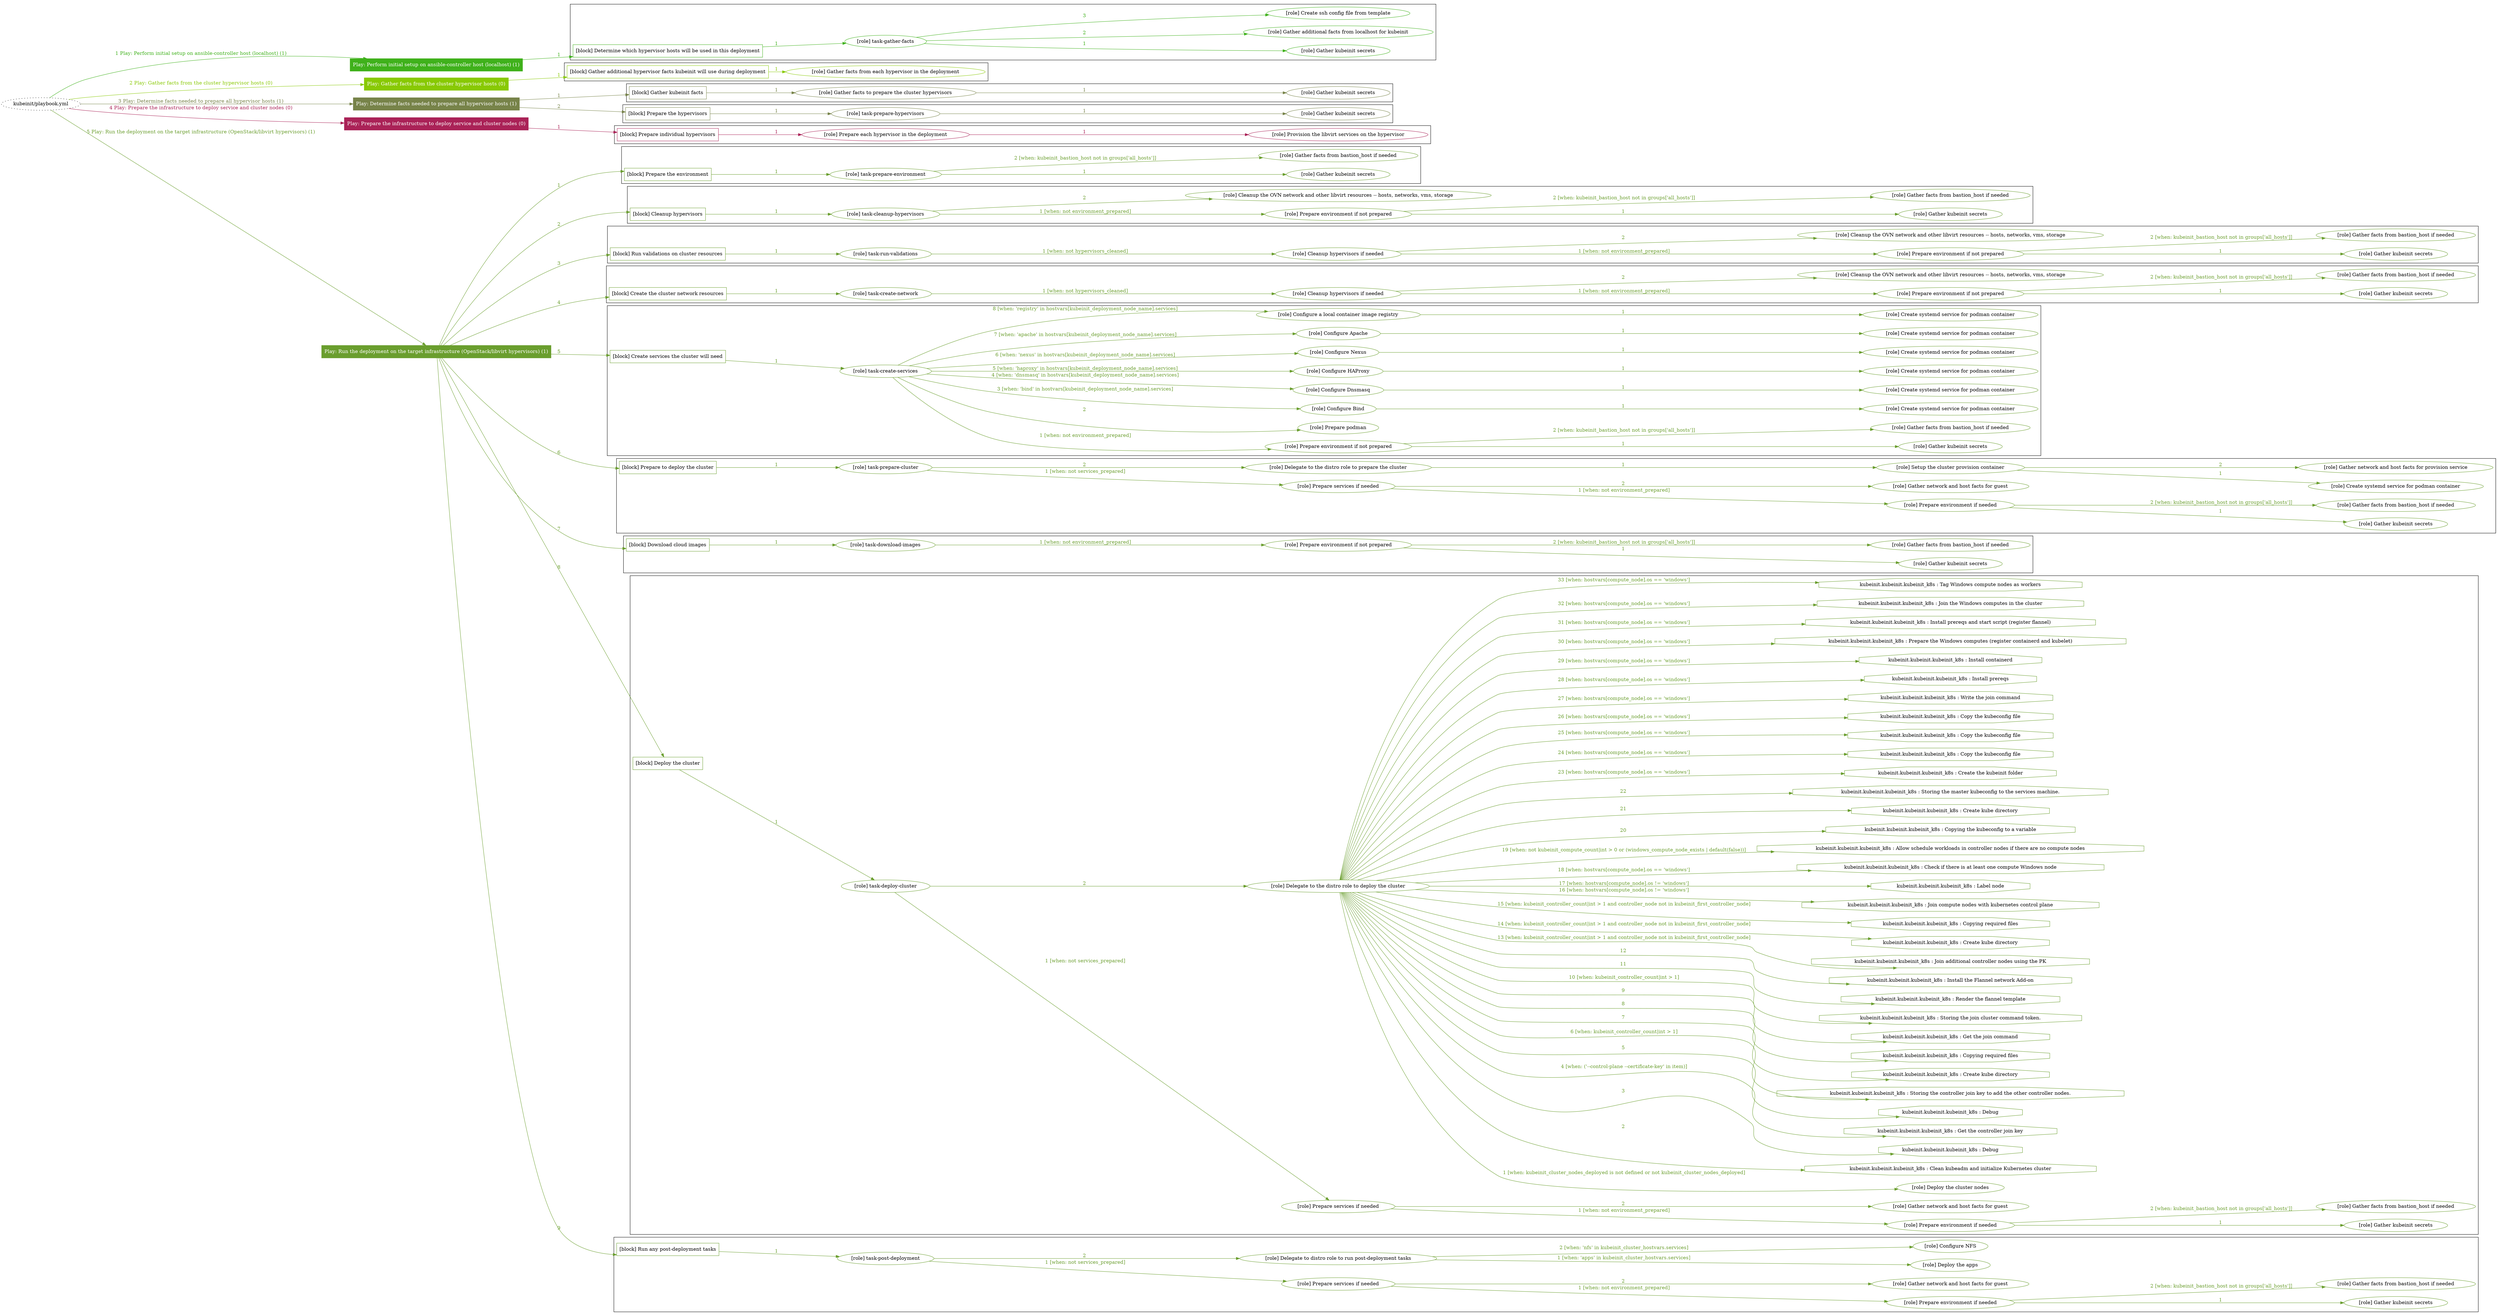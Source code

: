 digraph {
	graph [concentrate=true ordering=in rankdir=LR ratio=fill]
	edge [esep=5 sep=10]
	"kubeinit/playbook.yml" [URL="/home/runner/work/kubeinit/kubeinit/kubeinit/playbook.yml" id=playbook_ece1a84d style=dotted]
	"kubeinit/playbook.yml" -> play_556592fa [label="1 Play: Perform initial setup on ansible-controller host (localhost) (1)" color="#3fb11b" fontcolor="#3fb11b" id=edge_play_556592fa labeltooltip="1 Play: Perform initial setup on ansible-controller host (localhost) (1)" tooltip="1 Play: Perform initial setup on ansible-controller host (localhost) (1)"]
	subgraph "Play: Perform initial setup on ansible-controller host (localhost) (1)" {
		play_556592fa [label="Play: Perform initial setup on ansible-controller host (localhost) (1)" URL="/home/runner/work/kubeinit/kubeinit/kubeinit/playbook.yml" color="#3fb11b" fontcolor="#ffffff" id=play_556592fa shape=box style=filled tooltip=localhost]
		play_556592fa -> block_8b3fd939 [label=1 color="#3fb11b" fontcolor="#3fb11b" id=edge_block_8b3fd939 labeltooltip=1 tooltip=1]
		subgraph cluster_block_8b3fd939 {
			block_8b3fd939 [label="[block] Determine which hypervisor hosts will be used in this deployment" URL="/home/runner/work/kubeinit/kubeinit/kubeinit/playbook.yml" color="#3fb11b" id=block_8b3fd939 labeltooltip="Determine which hypervisor hosts will be used in this deployment" shape=box tooltip="Determine which hypervisor hosts will be used in this deployment"]
			block_8b3fd939 -> role_1549da70 [label="1 " color="#3fb11b" fontcolor="#3fb11b" id=edge_role_1549da70 labeltooltip="1 " tooltip="1 "]
			subgraph "task-gather-facts" {
				role_1549da70 [label="[role] task-gather-facts" URL="/home/runner/work/kubeinit/kubeinit/kubeinit/playbook.yml" color="#3fb11b" id=role_1549da70 tooltip="task-gather-facts"]
				role_1549da70 -> role_5931ced8 [label="1 " color="#3fb11b" fontcolor="#3fb11b" id=edge_role_5931ced8 labeltooltip="1 " tooltip="1 "]
				subgraph "Gather kubeinit secrets" {
					role_5931ced8 [label="[role] Gather kubeinit secrets" URL="/home/runner/.ansible/collections/ansible_collections/kubeinit/kubeinit/roles/kubeinit_prepare/tasks/build_hypervisors_group.yml" color="#3fb11b" id=role_5931ced8 tooltip="Gather kubeinit secrets"]
				}
				role_1549da70 -> role_0b4c4fd9 [label="2 " color="#3fb11b" fontcolor="#3fb11b" id=edge_role_0b4c4fd9 labeltooltip="2 " tooltip="2 "]
				subgraph "Gather additional facts from localhost for kubeinit" {
					role_0b4c4fd9 [label="[role] Gather additional facts from localhost for kubeinit" URL="/home/runner/.ansible/collections/ansible_collections/kubeinit/kubeinit/roles/kubeinit_prepare/tasks/build_hypervisors_group.yml" color="#3fb11b" id=role_0b4c4fd9 tooltip="Gather additional facts from localhost for kubeinit"]
				}
				role_1549da70 -> role_560c7c63 [label="3 " color="#3fb11b" fontcolor="#3fb11b" id=edge_role_560c7c63 labeltooltip="3 " tooltip="3 "]
				subgraph "Create ssh config file from template" {
					role_560c7c63 [label="[role] Create ssh config file from template" URL="/home/runner/.ansible/collections/ansible_collections/kubeinit/kubeinit/roles/kubeinit_prepare/tasks/build_hypervisors_group.yml" color="#3fb11b" id=role_560c7c63 tooltip="Create ssh config file from template"]
				}
			}
		}
	}
	"kubeinit/playbook.yml" -> play_39abe0d7 [label="2 Play: Gather facts from the cluster hypervisor hosts (0)" color="#88c903" fontcolor="#88c903" id=edge_play_39abe0d7 labeltooltip="2 Play: Gather facts from the cluster hypervisor hosts (0)" tooltip="2 Play: Gather facts from the cluster hypervisor hosts (0)"]
	subgraph "Play: Gather facts from the cluster hypervisor hosts (0)" {
		play_39abe0d7 [label="Play: Gather facts from the cluster hypervisor hosts (0)" URL="/home/runner/work/kubeinit/kubeinit/kubeinit/playbook.yml" color="#88c903" fontcolor="#ffffff" id=play_39abe0d7 shape=box style=filled tooltip="Play: Gather facts from the cluster hypervisor hosts (0)"]
		play_39abe0d7 -> block_16a2094a [label=1 color="#88c903" fontcolor="#88c903" id=edge_block_16a2094a labeltooltip=1 tooltip=1]
		subgraph cluster_block_16a2094a {
			block_16a2094a [label="[block] Gather additional hypervisor facts kubeinit will use during deployment" URL="/home/runner/work/kubeinit/kubeinit/kubeinit/playbook.yml" color="#88c903" id=block_16a2094a labeltooltip="Gather additional hypervisor facts kubeinit will use during deployment" shape=box tooltip="Gather additional hypervisor facts kubeinit will use during deployment"]
			block_16a2094a -> role_02ef76dd [label="1 " color="#88c903" fontcolor="#88c903" id=edge_role_02ef76dd labeltooltip="1 " tooltip="1 "]
			subgraph "Gather facts from each hypervisor in the deployment" {
				role_02ef76dd [label="[role] Gather facts from each hypervisor in the deployment" URL="/home/runner/work/kubeinit/kubeinit/kubeinit/playbook.yml" color="#88c903" id=role_02ef76dd tooltip="Gather facts from each hypervisor in the deployment"]
			}
		}
	}
	"kubeinit/playbook.yml" -> play_c64c9e52 [label="3 Play: Determine facts needed to prepare all hypervisor hosts (1)" color="#778349" fontcolor="#778349" id=edge_play_c64c9e52 labeltooltip="3 Play: Determine facts needed to prepare all hypervisor hosts (1)" tooltip="3 Play: Determine facts needed to prepare all hypervisor hosts (1)"]
	subgraph "Play: Determine facts needed to prepare all hypervisor hosts (1)" {
		play_c64c9e52 [label="Play: Determine facts needed to prepare all hypervisor hosts (1)" URL="/home/runner/work/kubeinit/kubeinit/kubeinit/playbook.yml" color="#778349" fontcolor="#ffffff" id=play_c64c9e52 shape=box style=filled tooltip=localhost]
		play_c64c9e52 -> block_792b16b2 [label=1 color="#778349" fontcolor="#778349" id=edge_block_792b16b2 labeltooltip=1 tooltip=1]
		subgraph cluster_block_792b16b2 {
			block_792b16b2 [label="[block] Gather kubeinit facts" URL="/home/runner/work/kubeinit/kubeinit/kubeinit/playbook.yml" color="#778349" id=block_792b16b2 labeltooltip="Gather kubeinit facts" shape=box tooltip="Gather kubeinit facts"]
			block_792b16b2 -> role_135e0eb9 [label="1 " color="#778349" fontcolor="#778349" id=edge_role_135e0eb9 labeltooltip="1 " tooltip="1 "]
			subgraph "Gather facts to prepare the cluster hypervisors" {
				role_135e0eb9 [label="[role] Gather facts to prepare the cluster hypervisors" URL="/home/runner/work/kubeinit/kubeinit/kubeinit/playbook.yml" color="#778349" id=role_135e0eb9 tooltip="Gather facts to prepare the cluster hypervisors"]
				role_135e0eb9 -> role_04d1ecf8 [label="1 " color="#778349" fontcolor="#778349" id=edge_role_04d1ecf8 labeltooltip="1 " tooltip="1 "]
				subgraph "Gather kubeinit secrets" {
					role_04d1ecf8 [label="[role] Gather kubeinit secrets" URL="/home/runner/.ansible/collections/ansible_collections/kubeinit/kubeinit/roles/kubeinit_prepare/tasks/gather_kubeinit_facts.yml" color="#778349" id=role_04d1ecf8 tooltip="Gather kubeinit secrets"]
				}
			}
		}
		play_c64c9e52 -> block_ba8d8d14 [label=2 color="#778349" fontcolor="#778349" id=edge_block_ba8d8d14 labeltooltip=2 tooltip=2]
		subgraph cluster_block_ba8d8d14 {
			block_ba8d8d14 [label="[block] Prepare the hypervisors" URL="/home/runner/work/kubeinit/kubeinit/kubeinit/playbook.yml" color="#778349" id=block_ba8d8d14 labeltooltip="Prepare the hypervisors" shape=box tooltip="Prepare the hypervisors"]
			block_ba8d8d14 -> role_eef9e210 [label="1 " color="#778349" fontcolor="#778349" id=edge_role_eef9e210 labeltooltip="1 " tooltip="1 "]
			subgraph "task-prepare-hypervisors" {
				role_eef9e210 [label="[role] task-prepare-hypervisors" URL="/home/runner/work/kubeinit/kubeinit/kubeinit/playbook.yml" color="#778349" id=role_eef9e210 tooltip="task-prepare-hypervisors"]
				role_eef9e210 -> role_1a98ed05 [label="1 " color="#778349" fontcolor="#778349" id=edge_role_1a98ed05 labeltooltip="1 " tooltip="1 "]
				subgraph "Gather kubeinit secrets" {
					role_1a98ed05 [label="[role] Gather kubeinit secrets" URL="/home/runner/.ansible/collections/ansible_collections/kubeinit/kubeinit/roles/kubeinit_prepare/tasks/gather_kubeinit_facts.yml" color="#778349" id=role_1a98ed05 tooltip="Gather kubeinit secrets"]
				}
			}
		}
	}
	"kubeinit/playbook.yml" -> play_a08238fc [label="4 Play: Prepare the infrastructure to deploy service and cluster nodes (0)" color="#aa2257" fontcolor="#aa2257" id=edge_play_a08238fc labeltooltip="4 Play: Prepare the infrastructure to deploy service and cluster nodes (0)" tooltip="4 Play: Prepare the infrastructure to deploy service and cluster nodes (0)"]
	subgraph "Play: Prepare the infrastructure to deploy service and cluster nodes (0)" {
		play_a08238fc [label="Play: Prepare the infrastructure to deploy service and cluster nodes (0)" URL="/home/runner/work/kubeinit/kubeinit/kubeinit/playbook.yml" color="#aa2257" fontcolor="#ffffff" id=play_a08238fc shape=box style=filled tooltip="Play: Prepare the infrastructure to deploy service and cluster nodes (0)"]
		play_a08238fc -> block_7f426322 [label=1 color="#aa2257" fontcolor="#aa2257" id=edge_block_7f426322 labeltooltip=1 tooltip=1]
		subgraph cluster_block_7f426322 {
			block_7f426322 [label="[block] Prepare individual hypervisors" URL="/home/runner/work/kubeinit/kubeinit/kubeinit/playbook.yml" color="#aa2257" id=block_7f426322 labeltooltip="Prepare individual hypervisors" shape=box tooltip="Prepare individual hypervisors"]
			block_7f426322 -> role_17381df5 [label="1 " color="#aa2257" fontcolor="#aa2257" id=edge_role_17381df5 labeltooltip="1 " tooltip="1 "]
			subgraph "Prepare each hypervisor in the deployment" {
				role_17381df5 [label="[role] Prepare each hypervisor in the deployment" URL="/home/runner/work/kubeinit/kubeinit/kubeinit/playbook.yml" color="#aa2257" id=role_17381df5 tooltip="Prepare each hypervisor in the deployment"]
				role_17381df5 -> role_ca310436 [label="1 " color="#aa2257" fontcolor="#aa2257" id=edge_role_ca310436 labeltooltip="1 " tooltip="1 "]
				subgraph "Provision the libvirt services on the hypervisor" {
					role_ca310436 [label="[role] Provision the libvirt services on the hypervisor" URL="/home/runner/.ansible/collections/ansible_collections/kubeinit/kubeinit/roles/kubeinit_prepare/tasks/prepare_hypervisor.yml" color="#aa2257" id=role_ca310436 tooltip="Provision the libvirt services on the hypervisor"]
				}
			}
		}
	}
	"kubeinit/playbook.yml" -> play_92f9469d [label="5 Play: Run the deployment on the target infrastructure (OpenStack/libvirt hypervisors) (1)" color="#6a9e2e" fontcolor="#6a9e2e" id=edge_play_92f9469d labeltooltip="5 Play: Run the deployment on the target infrastructure (OpenStack/libvirt hypervisors) (1)" tooltip="5 Play: Run the deployment on the target infrastructure (OpenStack/libvirt hypervisors) (1)"]
	subgraph "Play: Run the deployment on the target infrastructure (OpenStack/libvirt hypervisors) (1)" {
		play_92f9469d [label="Play: Run the deployment on the target infrastructure (OpenStack/libvirt hypervisors) (1)" URL="/home/runner/work/kubeinit/kubeinit/kubeinit/playbook.yml" color="#6a9e2e" fontcolor="#ffffff" id=play_92f9469d shape=box style=filled tooltip=localhost]
		play_92f9469d -> block_d3b9090f [label=1 color="#6a9e2e" fontcolor="#6a9e2e" id=edge_block_d3b9090f labeltooltip=1 tooltip=1]
		subgraph cluster_block_d3b9090f {
			block_d3b9090f [label="[block] Prepare the environment" URL="/home/runner/work/kubeinit/kubeinit/kubeinit/playbook.yml" color="#6a9e2e" id=block_d3b9090f labeltooltip="Prepare the environment" shape=box tooltip="Prepare the environment"]
			block_d3b9090f -> role_c09aee50 [label="1 " color="#6a9e2e" fontcolor="#6a9e2e" id=edge_role_c09aee50 labeltooltip="1 " tooltip="1 "]
			subgraph "task-prepare-environment" {
				role_c09aee50 [label="[role] task-prepare-environment" URL="/home/runner/work/kubeinit/kubeinit/kubeinit/playbook.yml" color="#6a9e2e" id=role_c09aee50 tooltip="task-prepare-environment"]
				role_c09aee50 -> role_febfdd4d [label="1 " color="#6a9e2e" fontcolor="#6a9e2e" id=edge_role_febfdd4d labeltooltip="1 " tooltip="1 "]
				subgraph "Gather kubeinit secrets" {
					role_febfdd4d [label="[role] Gather kubeinit secrets" URL="/home/runner/.ansible/collections/ansible_collections/kubeinit/kubeinit/roles/kubeinit_prepare/tasks/gather_kubeinit_facts.yml" color="#6a9e2e" id=role_febfdd4d tooltip="Gather kubeinit secrets"]
				}
				role_c09aee50 -> role_09c46c8c [label="2 [when: kubeinit_bastion_host not in groups['all_hosts']]" color="#6a9e2e" fontcolor="#6a9e2e" id=edge_role_09c46c8c labeltooltip="2 [when: kubeinit_bastion_host not in groups['all_hosts']]" tooltip="2 [when: kubeinit_bastion_host not in groups['all_hosts']]"]
				subgraph "Gather facts from bastion_host if needed" {
					role_09c46c8c [label="[role] Gather facts from bastion_host if needed" URL="/home/runner/.ansible/collections/ansible_collections/kubeinit/kubeinit/roles/kubeinit_prepare/tasks/main.yml" color="#6a9e2e" id=role_09c46c8c tooltip="Gather facts from bastion_host if needed"]
				}
			}
		}
		play_92f9469d -> block_30e90663 [label=2 color="#6a9e2e" fontcolor="#6a9e2e" id=edge_block_30e90663 labeltooltip=2 tooltip=2]
		subgraph cluster_block_30e90663 {
			block_30e90663 [label="[block] Cleanup hypervisors" URL="/home/runner/work/kubeinit/kubeinit/kubeinit/playbook.yml" color="#6a9e2e" id=block_30e90663 labeltooltip="Cleanup hypervisors" shape=box tooltip="Cleanup hypervisors"]
			block_30e90663 -> role_36973a4c [label="1 " color="#6a9e2e" fontcolor="#6a9e2e" id=edge_role_36973a4c labeltooltip="1 " tooltip="1 "]
			subgraph "task-cleanup-hypervisors" {
				role_36973a4c [label="[role] task-cleanup-hypervisors" URL="/home/runner/work/kubeinit/kubeinit/kubeinit/playbook.yml" color="#6a9e2e" id=role_36973a4c tooltip="task-cleanup-hypervisors"]
				role_36973a4c -> role_c6e70c48 [label="1 [when: not environment_prepared]" color="#6a9e2e" fontcolor="#6a9e2e" id=edge_role_c6e70c48 labeltooltip="1 [when: not environment_prepared]" tooltip="1 [when: not environment_prepared]"]
				subgraph "Prepare environment if not prepared" {
					role_c6e70c48 [label="[role] Prepare environment if not prepared" URL="/home/runner/.ansible/collections/ansible_collections/kubeinit/kubeinit/roles/kubeinit_libvirt/tasks/cleanup_hypervisors.yml" color="#6a9e2e" id=role_c6e70c48 tooltip="Prepare environment if not prepared"]
					role_c6e70c48 -> role_c8fe18d2 [label="1 " color="#6a9e2e" fontcolor="#6a9e2e" id=edge_role_c8fe18d2 labeltooltip="1 " tooltip="1 "]
					subgraph "Gather kubeinit secrets" {
						role_c8fe18d2 [label="[role] Gather kubeinit secrets" URL="/home/runner/.ansible/collections/ansible_collections/kubeinit/kubeinit/roles/kubeinit_prepare/tasks/gather_kubeinit_facts.yml" color="#6a9e2e" id=role_c8fe18d2 tooltip="Gather kubeinit secrets"]
					}
					role_c6e70c48 -> role_b6286849 [label="2 [when: kubeinit_bastion_host not in groups['all_hosts']]" color="#6a9e2e" fontcolor="#6a9e2e" id=edge_role_b6286849 labeltooltip="2 [when: kubeinit_bastion_host not in groups['all_hosts']]" tooltip="2 [when: kubeinit_bastion_host not in groups['all_hosts']]"]
					subgraph "Gather facts from bastion_host if needed" {
						role_b6286849 [label="[role] Gather facts from bastion_host if needed" URL="/home/runner/.ansible/collections/ansible_collections/kubeinit/kubeinit/roles/kubeinit_prepare/tasks/main.yml" color="#6a9e2e" id=role_b6286849 tooltip="Gather facts from bastion_host if needed"]
					}
				}
				role_36973a4c -> role_ea51702c [label="2 " color="#6a9e2e" fontcolor="#6a9e2e" id=edge_role_ea51702c labeltooltip="2 " tooltip="2 "]
				subgraph "Cleanup the OVN network and other libvirt resources -- hosts, networks, vms, storage" {
					role_ea51702c [label="[role] Cleanup the OVN network and other libvirt resources -- hosts, networks, vms, storage" URL="/home/runner/.ansible/collections/ansible_collections/kubeinit/kubeinit/roles/kubeinit_libvirt/tasks/cleanup_hypervisors.yml" color="#6a9e2e" id=role_ea51702c tooltip="Cleanup the OVN network and other libvirt resources -- hosts, networks, vms, storage"]
				}
			}
		}
		play_92f9469d -> block_436c523e [label=3 color="#6a9e2e" fontcolor="#6a9e2e" id=edge_block_436c523e labeltooltip=3 tooltip=3]
		subgraph cluster_block_436c523e {
			block_436c523e [label="[block] Run validations on cluster resources" URL="/home/runner/work/kubeinit/kubeinit/kubeinit/playbook.yml" color="#6a9e2e" id=block_436c523e labeltooltip="Run validations on cluster resources" shape=box tooltip="Run validations on cluster resources"]
			block_436c523e -> role_6a3371d0 [label="1 " color="#6a9e2e" fontcolor="#6a9e2e" id=edge_role_6a3371d0 labeltooltip="1 " tooltip="1 "]
			subgraph "task-run-validations" {
				role_6a3371d0 [label="[role] task-run-validations" URL="/home/runner/work/kubeinit/kubeinit/kubeinit/playbook.yml" color="#6a9e2e" id=role_6a3371d0 tooltip="task-run-validations"]
				role_6a3371d0 -> role_57a06560 [label="1 [when: not hypervisors_cleaned]" color="#6a9e2e" fontcolor="#6a9e2e" id=edge_role_57a06560 labeltooltip="1 [when: not hypervisors_cleaned]" tooltip="1 [when: not hypervisors_cleaned]"]
				subgraph "Cleanup hypervisors if needed" {
					role_57a06560 [label="[role] Cleanup hypervisors if needed" URL="/home/runner/.ansible/collections/ansible_collections/kubeinit/kubeinit/roles/kubeinit_validations/tasks/main.yml" color="#6a9e2e" id=role_57a06560 tooltip="Cleanup hypervisors if needed"]
					role_57a06560 -> role_e95646cb [label="1 [when: not environment_prepared]" color="#6a9e2e" fontcolor="#6a9e2e" id=edge_role_e95646cb labeltooltip="1 [when: not environment_prepared]" tooltip="1 [when: not environment_prepared]"]
					subgraph "Prepare environment if not prepared" {
						role_e95646cb [label="[role] Prepare environment if not prepared" URL="/home/runner/.ansible/collections/ansible_collections/kubeinit/kubeinit/roles/kubeinit_libvirt/tasks/cleanup_hypervisors.yml" color="#6a9e2e" id=role_e95646cb tooltip="Prepare environment if not prepared"]
						role_e95646cb -> role_74a8d71a [label="1 " color="#6a9e2e" fontcolor="#6a9e2e" id=edge_role_74a8d71a labeltooltip="1 " tooltip="1 "]
						subgraph "Gather kubeinit secrets" {
							role_74a8d71a [label="[role] Gather kubeinit secrets" URL="/home/runner/.ansible/collections/ansible_collections/kubeinit/kubeinit/roles/kubeinit_prepare/tasks/gather_kubeinit_facts.yml" color="#6a9e2e" id=role_74a8d71a tooltip="Gather kubeinit secrets"]
						}
						role_e95646cb -> role_1958c114 [label="2 [when: kubeinit_bastion_host not in groups['all_hosts']]" color="#6a9e2e" fontcolor="#6a9e2e" id=edge_role_1958c114 labeltooltip="2 [when: kubeinit_bastion_host not in groups['all_hosts']]" tooltip="2 [when: kubeinit_bastion_host not in groups['all_hosts']]"]
						subgraph "Gather facts from bastion_host if needed" {
							role_1958c114 [label="[role] Gather facts from bastion_host if needed" URL="/home/runner/.ansible/collections/ansible_collections/kubeinit/kubeinit/roles/kubeinit_prepare/tasks/main.yml" color="#6a9e2e" id=role_1958c114 tooltip="Gather facts from bastion_host if needed"]
						}
					}
					role_57a06560 -> role_be244475 [label="2 " color="#6a9e2e" fontcolor="#6a9e2e" id=edge_role_be244475 labeltooltip="2 " tooltip="2 "]
					subgraph "Cleanup the OVN network and other libvirt resources -- hosts, networks, vms, storage" {
						role_be244475 [label="[role] Cleanup the OVN network and other libvirt resources -- hosts, networks, vms, storage" URL="/home/runner/.ansible/collections/ansible_collections/kubeinit/kubeinit/roles/kubeinit_libvirt/tasks/cleanup_hypervisors.yml" color="#6a9e2e" id=role_be244475 tooltip="Cleanup the OVN network and other libvirt resources -- hosts, networks, vms, storage"]
					}
				}
			}
		}
		play_92f9469d -> block_2291d37f [label=4 color="#6a9e2e" fontcolor="#6a9e2e" id=edge_block_2291d37f labeltooltip=4 tooltip=4]
		subgraph cluster_block_2291d37f {
			block_2291d37f [label="[block] Create the cluster network resources" URL="/home/runner/work/kubeinit/kubeinit/kubeinit/playbook.yml" color="#6a9e2e" id=block_2291d37f labeltooltip="Create the cluster network resources" shape=box tooltip="Create the cluster network resources"]
			block_2291d37f -> role_d3ce7a50 [label="1 " color="#6a9e2e" fontcolor="#6a9e2e" id=edge_role_d3ce7a50 labeltooltip="1 " tooltip="1 "]
			subgraph "task-create-network" {
				role_d3ce7a50 [label="[role] task-create-network" URL="/home/runner/work/kubeinit/kubeinit/kubeinit/playbook.yml" color="#6a9e2e" id=role_d3ce7a50 tooltip="task-create-network"]
				role_d3ce7a50 -> role_3ce8d23b [label="1 [when: not hypervisors_cleaned]" color="#6a9e2e" fontcolor="#6a9e2e" id=edge_role_3ce8d23b labeltooltip="1 [when: not hypervisors_cleaned]" tooltip="1 [when: not hypervisors_cleaned]"]
				subgraph "Cleanup hypervisors if needed" {
					role_3ce8d23b [label="[role] Cleanup hypervisors if needed" URL="/home/runner/.ansible/collections/ansible_collections/kubeinit/kubeinit/roles/kubeinit_libvirt/tasks/create_network.yml" color="#6a9e2e" id=role_3ce8d23b tooltip="Cleanup hypervisors if needed"]
					role_3ce8d23b -> role_0ee7cbeb [label="1 [when: not environment_prepared]" color="#6a9e2e" fontcolor="#6a9e2e" id=edge_role_0ee7cbeb labeltooltip="1 [when: not environment_prepared]" tooltip="1 [when: not environment_prepared]"]
					subgraph "Prepare environment if not prepared" {
						role_0ee7cbeb [label="[role] Prepare environment if not prepared" URL="/home/runner/.ansible/collections/ansible_collections/kubeinit/kubeinit/roles/kubeinit_libvirt/tasks/cleanup_hypervisors.yml" color="#6a9e2e" id=role_0ee7cbeb tooltip="Prepare environment if not prepared"]
						role_0ee7cbeb -> role_7c970f64 [label="1 " color="#6a9e2e" fontcolor="#6a9e2e" id=edge_role_7c970f64 labeltooltip="1 " tooltip="1 "]
						subgraph "Gather kubeinit secrets" {
							role_7c970f64 [label="[role] Gather kubeinit secrets" URL="/home/runner/.ansible/collections/ansible_collections/kubeinit/kubeinit/roles/kubeinit_prepare/tasks/gather_kubeinit_facts.yml" color="#6a9e2e" id=role_7c970f64 tooltip="Gather kubeinit secrets"]
						}
						role_0ee7cbeb -> role_0572d471 [label="2 [when: kubeinit_bastion_host not in groups['all_hosts']]" color="#6a9e2e" fontcolor="#6a9e2e" id=edge_role_0572d471 labeltooltip="2 [when: kubeinit_bastion_host not in groups['all_hosts']]" tooltip="2 [when: kubeinit_bastion_host not in groups['all_hosts']]"]
						subgraph "Gather facts from bastion_host if needed" {
							role_0572d471 [label="[role] Gather facts from bastion_host if needed" URL="/home/runner/.ansible/collections/ansible_collections/kubeinit/kubeinit/roles/kubeinit_prepare/tasks/main.yml" color="#6a9e2e" id=role_0572d471 tooltip="Gather facts from bastion_host if needed"]
						}
					}
					role_3ce8d23b -> role_f59f5f64 [label="2 " color="#6a9e2e" fontcolor="#6a9e2e" id=edge_role_f59f5f64 labeltooltip="2 " tooltip="2 "]
					subgraph "Cleanup the OVN network and other libvirt resources -- hosts, networks, vms, storage" {
						role_f59f5f64 [label="[role] Cleanup the OVN network and other libvirt resources -- hosts, networks, vms, storage" URL="/home/runner/.ansible/collections/ansible_collections/kubeinit/kubeinit/roles/kubeinit_libvirt/tasks/cleanup_hypervisors.yml" color="#6a9e2e" id=role_f59f5f64 tooltip="Cleanup the OVN network and other libvirt resources -- hosts, networks, vms, storage"]
					}
				}
			}
		}
		play_92f9469d -> block_6f7950d4 [label=5 color="#6a9e2e" fontcolor="#6a9e2e" id=edge_block_6f7950d4 labeltooltip=5 tooltip=5]
		subgraph cluster_block_6f7950d4 {
			block_6f7950d4 [label="[block] Create services the cluster will need" URL="/home/runner/work/kubeinit/kubeinit/kubeinit/playbook.yml" color="#6a9e2e" id=block_6f7950d4 labeltooltip="Create services the cluster will need" shape=box tooltip="Create services the cluster will need"]
			block_6f7950d4 -> role_9e6308b1 [label="1 " color="#6a9e2e" fontcolor="#6a9e2e" id=edge_role_9e6308b1 labeltooltip="1 " tooltip="1 "]
			subgraph "task-create-services" {
				role_9e6308b1 [label="[role] task-create-services" URL="/home/runner/work/kubeinit/kubeinit/kubeinit/playbook.yml" color="#6a9e2e" id=role_9e6308b1 tooltip="task-create-services"]
				role_9e6308b1 -> role_0b9b2983 [label="1 [when: not environment_prepared]" color="#6a9e2e" fontcolor="#6a9e2e" id=edge_role_0b9b2983 labeltooltip="1 [when: not environment_prepared]" tooltip="1 [when: not environment_prepared]"]
				subgraph "Prepare environment if not prepared" {
					role_0b9b2983 [label="[role] Prepare environment if not prepared" URL="/home/runner/.ansible/collections/ansible_collections/kubeinit/kubeinit/roles/kubeinit_services/tasks/main.yml" color="#6a9e2e" id=role_0b9b2983 tooltip="Prepare environment if not prepared"]
					role_0b9b2983 -> role_e14bcc82 [label="1 " color="#6a9e2e" fontcolor="#6a9e2e" id=edge_role_e14bcc82 labeltooltip="1 " tooltip="1 "]
					subgraph "Gather kubeinit secrets" {
						role_e14bcc82 [label="[role] Gather kubeinit secrets" URL="/home/runner/.ansible/collections/ansible_collections/kubeinit/kubeinit/roles/kubeinit_prepare/tasks/gather_kubeinit_facts.yml" color="#6a9e2e" id=role_e14bcc82 tooltip="Gather kubeinit secrets"]
					}
					role_0b9b2983 -> role_5e7faed9 [label="2 [when: kubeinit_bastion_host not in groups['all_hosts']]" color="#6a9e2e" fontcolor="#6a9e2e" id=edge_role_5e7faed9 labeltooltip="2 [when: kubeinit_bastion_host not in groups['all_hosts']]" tooltip="2 [when: kubeinit_bastion_host not in groups['all_hosts']]"]
					subgraph "Gather facts from bastion_host if needed" {
						role_5e7faed9 [label="[role] Gather facts from bastion_host if needed" URL="/home/runner/.ansible/collections/ansible_collections/kubeinit/kubeinit/roles/kubeinit_prepare/tasks/main.yml" color="#6a9e2e" id=role_5e7faed9 tooltip="Gather facts from bastion_host if needed"]
					}
				}
				role_9e6308b1 -> role_3f251350 [label="2 " color="#6a9e2e" fontcolor="#6a9e2e" id=edge_role_3f251350 labeltooltip="2 " tooltip="2 "]
				subgraph "Prepare podman" {
					role_3f251350 [label="[role] Prepare podman" URL="/home/runner/.ansible/collections/ansible_collections/kubeinit/kubeinit/roles/kubeinit_services/tasks/00_create_service_pod.yml" color="#6a9e2e" id=role_3f251350 tooltip="Prepare podman"]
				}
				role_9e6308b1 -> role_80f881bb [label="3 [when: 'bind' in hostvars[kubeinit_deployment_node_name].services]" color="#6a9e2e" fontcolor="#6a9e2e" id=edge_role_80f881bb labeltooltip="3 [when: 'bind' in hostvars[kubeinit_deployment_node_name].services]" tooltip="3 [when: 'bind' in hostvars[kubeinit_deployment_node_name].services]"]
				subgraph "Configure Bind" {
					role_80f881bb [label="[role] Configure Bind" URL="/home/runner/.ansible/collections/ansible_collections/kubeinit/kubeinit/roles/kubeinit_services/tasks/start_services_containers.yml" color="#6a9e2e" id=role_80f881bb tooltip="Configure Bind"]
					role_80f881bb -> role_27cb2ebc [label="1 " color="#6a9e2e" fontcolor="#6a9e2e" id=edge_role_27cb2ebc labeltooltip="1 " tooltip="1 "]
					subgraph "Create systemd service for podman container" {
						role_27cb2ebc [label="[role] Create systemd service for podman container" URL="/home/runner/.ansible/collections/ansible_collections/kubeinit/kubeinit/roles/kubeinit_bind/tasks/main.yml" color="#6a9e2e" id=role_27cb2ebc tooltip="Create systemd service for podman container"]
					}
				}
				role_9e6308b1 -> role_e48d3be6 [label="4 [when: 'dnsmasq' in hostvars[kubeinit_deployment_node_name].services]" color="#6a9e2e" fontcolor="#6a9e2e" id=edge_role_e48d3be6 labeltooltip="4 [when: 'dnsmasq' in hostvars[kubeinit_deployment_node_name].services]" tooltip="4 [when: 'dnsmasq' in hostvars[kubeinit_deployment_node_name].services]"]
				subgraph "Configure Dnsmasq" {
					role_e48d3be6 [label="[role] Configure Dnsmasq" URL="/home/runner/.ansible/collections/ansible_collections/kubeinit/kubeinit/roles/kubeinit_services/tasks/start_services_containers.yml" color="#6a9e2e" id=role_e48d3be6 tooltip="Configure Dnsmasq"]
					role_e48d3be6 -> role_1adb5f3a [label="1 " color="#6a9e2e" fontcolor="#6a9e2e" id=edge_role_1adb5f3a labeltooltip="1 " tooltip="1 "]
					subgraph "Create systemd service for podman container" {
						role_1adb5f3a [label="[role] Create systemd service for podman container" URL="/home/runner/.ansible/collections/ansible_collections/kubeinit/kubeinit/roles/kubeinit_dnsmasq/tasks/main.yml" color="#6a9e2e" id=role_1adb5f3a tooltip="Create systemd service for podman container"]
					}
				}
				role_9e6308b1 -> role_753b6713 [label="5 [when: 'haproxy' in hostvars[kubeinit_deployment_node_name].services]" color="#6a9e2e" fontcolor="#6a9e2e" id=edge_role_753b6713 labeltooltip="5 [when: 'haproxy' in hostvars[kubeinit_deployment_node_name].services]" tooltip="5 [when: 'haproxy' in hostvars[kubeinit_deployment_node_name].services]"]
				subgraph "Configure HAProxy" {
					role_753b6713 [label="[role] Configure HAProxy" URL="/home/runner/.ansible/collections/ansible_collections/kubeinit/kubeinit/roles/kubeinit_services/tasks/start_services_containers.yml" color="#6a9e2e" id=role_753b6713 tooltip="Configure HAProxy"]
					role_753b6713 -> role_3c969ba1 [label="1 " color="#6a9e2e" fontcolor="#6a9e2e" id=edge_role_3c969ba1 labeltooltip="1 " tooltip="1 "]
					subgraph "Create systemd service for podman container" {
						role_3c969ba1 [label="[role] Create systemd service for podman container" URL="/home/runner/.ansible/collections/ansible_collections/kubeinit/kubeinit/roles/kubeinit_haproxy/tasks/main.yml" color="#6a9e2e" id=role_3c969ba1 tooltip="Create systemd service for podman container"]
					}
				}
				role_9e6308b1 -> role_90756cc2 [label="6 [when: 'nexus' in hostvars[kubeinit_deployment_node_name].services]" color="#6a9e2e" fontcolor="#6a9e2e" id=edge_role_90756cc2 labeltooltip="6 [when: 'nexus' in hostvars[kubeinit_deployment_node_name].services]" tooltip="6 [when: 'nexus' in hostvars[kubeinit_deployment_node_name].services]"]
				subgraph "Configure Nexus" {
					role_90756cc2 [label="[role] Configure Nexus" URL="/home/runner/.ansible/collections/ansible_collections/kubeinit/kubeinit/roles/kubeinit_services/tasks/start_services_containers.yml" color="#6a9e2e" id=role_90756cc2 tooltip="Configure Nexus"]
					role_90756cc2 -> role_8518b631 [label="1 " color="#6a9e2e" fontcolor="#6a9e2e" id=edge_role_8518b631 labeltooltip="1 " tooltip="1 "]
					subgraph "Create systemd service for podman container" {
						role_8518b631 [label="[role] Create systemd service for podman container" URL="/home/runner/.ansible/collections/ansible_collections/kubeinit/kubeinit/roles/kubeinit_nexus/tasks/main.yml" color="#6a9e2e" id=role_8518b631 tooltip="Create systemd service for podman container"]
					}
				}
				role_9e6308b1 -> role_8af99152 [label="7 [when: 'apache' in hostvars[kubeinit_deployment_node_name].services]" color="#6a9e2e" fontcolor="#6a9e2e" id=edge_role_8af99152 labeltooltip="7 [when: 'apache' in hostvars[kubeinit_deployment_node_name].services]" tooltip="7 [when: 'apache' in hostvars[kubeinit_deployment_node_name].services]"]
				subgraph "Configure Apache" {
					role_8af99152 [label="[role] Configure Apache" URL="/home/runner/.ansible/collections/ansible_collections/kubeinit/kubeinit/roles/kubeinit_services/tasks/start_services_containers.yml" color="#6a9e2e" id=role_8af99152 tooltip="Configure Apache"]
					role_8af99152 -> role_1d80859c [label="1 " color="#6a9e2e" fontcolor="#6a9e2e" id=edge_role_1d80859c labeltooltip="1 " tooltip="1 "]
					subgraph "Create systemd service for podman container" {
						role_1d80859c [label="[role] Create systemd service for podman container" URL="/home/runner/.ansible/collections/ansible_collections/kubeinit/kubeinit/roles/kubeinit_apache/tasks/main.yml" color="#6a9e2e" id=role_1d80859c tooltip="Create systemd service for podman container"]
					}
				}
				role_9e6308b1 -> role_ef048ff4 [label="8 [when: 'registry' in hostvars[kubeinit_deployment_node_name].services]" color="#6a9e2e" fontcolor="#6a9e2e" id=edge_role_ef048ff4 labeltooltip="8 [when: 'registry' in hostvars[kubeinit_deployment_node_name].services]" tooltip="8 [when: 'registry' in hostvars[kubeinit_deployment_node_name].services]"]
				subgraph "Configure a local container image registry" {
					role_ef048ff4 [label="[role] Configure a local container image registry" URL="/home/runner/.ansible/collections/ansible_collections/kubeinit/kubeinit/roles/kubeinit_services/tasks/start_services_containers.yml" color="#6a9e2e" id=role_ef048ff4 tooltip="Configure a local container image registry"]
					role_ef048ff4 -> role_2c510786 [label="1 " color="#6a9e2e" fontcolor="#6a9e2e" id=edge_role_2c510786 labeltooltip="1 " tooltip="1 "]
					subgraph "Create systemd service for podman container" {
						role_2c510786 [label="[role] Create systemd service for podman container" URL="/home/runner/.ansible/collections/ansible_collections/kubeinit/kubeinit/roles/kubeinit_registry/tasks/main.yml" color="#6a9e2e" id=role_2c510786 tooltip="Create systemd service for podman container"]
					}
				}
			}
		}
		play_92f9469d -> block_e838b3cf [label=6 color="#6a9e2e" fontcolor="#6a9e2e" id=edge_block_e838b3cf labeltooltip=6 tooltip=6]
		subgraph cluster_block_e838b3cf {
			block_e838b3cf [label="[block] Prepare to deploy the cluster" URL="/home/runner/work/kubeinit/kubeinit/kubeinit/playbook.yml" color="#6a9e2e" id=block_e838b3cf labeltooltip="Prepare to deploy the cluster" shape=box tooltip="Prepare to deploy the cluster"]
			block_e838b3cf -> role_98d9ead1 [label="1 " color="#6a9e2e" fontcolor="#6a9e2e" id=edge_role_98d9ead1 labeltooltip="1 " tooltip="1 "]
			subgraph "task-prepare-cluster" {
				role_98d9ead1 [label="[role] task-prepare-cluster" URL="/home/runner/work/kubeinit/kubeinit/kubeinit/playbook.yml" color="#6a9e2e" id=role_98d9ead1 tooltip="task-prepare-cluster"]
				role_98d9ead1 -> role_709d20e0 [label="1 [when: not services_prepared]" color="#6a9e2e" fontcolor="#6a9e2e" id=edge_role_709d20e0 labeltooltip="1 [when: not services_prepared]" tooltip="1 [when: not services_prepared]"]
				subgraph "Prepare services if needed" {
					role_709d20e0 [label="[role] Prepare services if needed" URL="/home/runner/.ansible/collections/ansible_collections/kubeinit/kubeinit/roles/kubeinit_prepare/tasks/prepare_cluster.yml" color="#6a9e2e" id=role_709d20e0 tooltip="Prepare services if needed"]
					role_709d20e0 -> role_152db090 [label="1 [when: not environment_prepared]" color="#6a9e2e" fontcolor="#6a9e2e" id=edge_role_152db090 labeltooltip="1 [when: not environment_prepared]" tooltip="1 [when: not environment_prepared]"]
					subgraph "Prepare environment if needed" {
						role_152db090 [label="[role] Prepare environment if needed" URL="/home/runner/.ansible/collections/ansible_collections/kubeinit/kubeinit/roles/kubeinit_services/tasks/prepare_services.yml" color="#6a9e2e" id=role_152db090 tooltip="Prepare environment if needed"]
						role_152db090 -> role_58cf8951 [label="1 " color="#6a9e2e" fontcolor="#6a9e2e" id=edge_role_58cf8951 labeltooltip="1 " tooltip="1 "]
						subgraph "Gather kubeinit secrets" {
							role_58cf8951 [label="[role] Gather kubeinit secrets" URL="/home/runner/.ansible/collections/ansible_collections/kubeinit/kubeinit/roles/kubeinit_prepare/tasks/gather_kubeinit_facts.yml" color="#6a9e2e" id=role_58cf8951 tooltip="Gather kubeinit secrets"]
						}
						role_152db090 -> role_2c2f6709 [label="2 [when: kubeinit_bastion_host not in groups['all_hosts']]" color="#6a9e2e" fontcolor="#6a9e2e" id=edge_role_2c2f6709 labeltooltip="2 [when: kubeinit_bastion_host not in groups['all_hosts']]" tooltip="2 [when: kubeinit_bastion_host not in groups['all_hosts']]"]
						subgraph "Gather facts from bastion_host if needed" {
							role_2c2f6709 [label="[role] Gather facts from bastion_host if needed" URL="/home/runner/.ansible/collections/ansible_collections/kubeinit/kubeinit/roles/kubeinit_prepare/tasks/main.yml" color="#6a9e2e" id=role_2c2f6709 tooltip="Gather facts from bastion_host if needed"]
						}
					}
					role_709d20e0 -> role_904b5720 [label="2 " color="#6a9e2e" fontcolor="#6a9e2e" id=edge_role_904b5720 labeltooltip="2 " tooltip="2 "]
					subgraph "Gather network and host facts for guest" {
						role_904b5720 [label="[role] Gather network and host facts for guest" URL="/home/runner/.ansible/collections/ansible_collections/kubeinit/kubeinit/roles/kubeinit_services/tasks/prepare_services.yml" color="#6a9e2e" id=role_904b5720 tooltip="Gather network and host facts for guest"]
					}
				}
				role_98d9ead1 -> role_91e9d9a6 [label="2 " color="#6a9e2e" fontcolor="#6a9e2e" id=edge_role_91e9d9a6 labeltooltip="2 " tooltip="2 "]
				subgraph "Delegate to the distro role to prepare the cluster" {
					role_91e9d9a6 [label="[role] Delegate to the distro role to prepare the cluster" URL="/home/runner/.ansible/collections/ansible_collections/kubeinit/kubeinit/roles/kubeinit_prepare/tasks/prepare_cluster.yml" color="#6a9e2e" id=role_91e9d9a6 tooltip="Delegate to the distro role to prepare the cluster"]
					role_91e9d9a6 -> role_3fad29d3 [label="1 " color="#6a9e2e" fontcolor="#6a9e2e" id=edge_role_3fad29d3 labeltooltip="1 " tooltip="1 "]
					subgraph "Setup the cluster provision container" {
						role_3fad29d3 [label="[role] Setup the cluster provision container" URL="/home/runner/.ansible/collections/ansible_collections/kubeinit/kubeinit/roles/kubeinit_k8s/tasks/prepare_cluster.yml" color="#6a9e2e" id=role_3fad29d3 tooltip="Setup the cluster provision container"]
						role_3fad29d3 -> role_b1e46711 [label="1 " color="#6a9e2e" fontcolor="#6a9e2e" id=edge_role_b1e46711 labeltooltip="1 " tooltip="1 "]
						subgraph "Create systemd service for podman container" {
							role_b1e46711 [label="[role] Create systemd service for podman container" URL="/home/runner/.ansible/collections/ansible_collections/kubeinit/kubeinit/roles/kubeinit_services/tasks/create_provision_container.yml" color="#6a9e2e" id=role_b1e46711 tooltip="Create systemd service for podman container"]
						}
						role_3fad29d3 -> role_c65b44c7 [label="2 " color="#6a9e2e" fontcolor="#6a9e2e" id=edge_role_c65b44c7 labeltooltip="2 " tooltip="2 "]
						subgraph "Gather network and host facts for provision service" {
							role_c65b44c7 [label="[role] Gather network and host facts for provision service" URL="/home/runner/.ansible/collections/ansible_collections/kubeinit/kubeinit/roles/kubeinit_services/tasks/create_provision_container.yml" color="#6a9e2e" id=role_c65b44c7 tooltip="Gather network and host facts for provision service"]
						}
					}
				}
			}
		}
		play_92f9469d -> block_7281d980 [label=7 color="#6a9e2e" fontcolor="#6a9e2e" id=edge_block_7281d980 labeltooltip=7 tooltip=7]
		subgraph cluster_block_7281d980 {
			block_7281d980 [label="[block] Download cloud images" URL="/home/runner/work/kubeinit/kubeinit/kubeinit/playbook.yml" color="#6a9e2e" id=block_7281d980 labeltooltip="Download cloud images" shape=box tooltip="Download cloud images"]
			block_7281d980 -> role_5d4afcbf [label="1 " color="#6a9e2e" fontcolor="#6a9e2e" id=edge_role_5d4afcbf labeltooltip="1 " tooltip="1 "]
			subgraph "task-download-images" {
				role_5d4afcbf [label="[role] task-download-images" URL="/home/runner/work/kubeinit/kubeinit/kubeinit/playbook.yml" color="#6a9e2e" id=role_5d4afcbf tooltip="task-download-images"]
				role_5d4afcbf -> role_77b71fc2 [label="1 [when: not environment_prepared]" color="#6a9e2e" fontcolor="#6a9e2e" id=edge_role_77b71fc2 labeltooltip="1 [when: not environment_prepared]" tooltip="1 [when: not environment_prepared]"]
				subgraph "Prepare environment if not prepared" {
					role_77b71fc2 [label="[role] Prepare environment if not prepared" URL="/home/runner/.ansible/collections/ansible_collections/kubeinit/kubeinit/roles/kubeinit_libvirt/tasks/download_cloud_images.yml" color="#6a9e2e" id=role_77b71fc2 tooltip="Prepare environment if not prepared"]
					role_77b71fc2 -> role_945c06d5 [label="1 " color="#6a9e2e" fontcolor="#6a9e2e" id=edge_role_945c06d5 labeltooltip="1 " tooltip="1 "]
					subgraph "Gather kubeinit secrets" {
						role_945c06d5 [label="[role] Gather kubeinit secrets" URL="/home/runner/.ansible/collections/ansible_collections/kubeinit/kubeinit/roles/kubeinit_prepare/tasks/gather_kubeinit_facts.yml" color="#6a9e2e" id=role_945c06d5 tooltip="Gather kubeinit secrets"]
					}
					role_77b71fc2 -> role_3076701a [label="2 [when: kubeinit_bastion_host not in groups['all_hosts']]" color="#6a9e2e" fontcolor="#6a9e2e" id=edge_role_3076701a labeltooltip="2 [when: kubeinit_bastion_host not in groups['all_hosts']]" tooltip="2 [when: kubeinit_bastion_host not in groups['all_hosts']]"]
					subgraph "Gather facts from bastion_host if needed" {
						role_3076701a [label="[role] Gather facts from bastion_host if needed" URL="/home/runner/.ansible/collections/ansible_collections/kubeinit/kubeinit/roles/kubeinit_prepare/tasks/main.yml" color="#6a9e2e" id=role_3076701a tooltip="Gather facts from bastion_host if needed"]
					}
				}
			}
		}
		play_92f9469d -> block_4f34aa54 [label=8 color="#6a9e2e" fontcolor="#6a9e2e" id=edge_block_4f34aa54 labeltooltip=8 tooltip=8]
		subgraph cluster_block_4f34aa54 {
			block_4f34aa54 [label="[block] Deploy the cluster" URL="/home/runner/work/kubeinit/kubeinit/kubeinit/playbook.yml" color="#6a9e2e" id=block_4f34aa54 labeltooltip="Deploy the cluster" shape=box tooltip="Deploy the cluster"]
			block_4f34aa54 -> role_687d08ab [label="1 " color="#6a9e2e" fontcolor="#6a9e2e" id=edge_role_687d08ab labeltooltip="1 " tooltip="1 "]
			subgraph "task-deploy-cluster" {
				role_687d08ab [label="[role] task-deploy-cluster" URL="/home/runner/work/kubeinit/kubeinit/kubeinit/playbook.yml" color="#6a9e2e" id=role_687d08ab tooltip="task-deploy-cluster"]
				role_687d08ab -> role_3c58d0d2 [label="1 [when: not services_prepared]" color="#6a9e2e" fontcolor="#6a9e2e" id=edge_role_3c58d0d2 labeltooltip="1 [when: not services_prepared]" tooltip="1 [when: not services_prepared]"]
				subgraph "Prepare services if needed" {
					role_3c58d0d2 [label="[role] Prepare services if needed" URL="/home/runner/.ansible/collections/ansible_collections/kubeinit/kubeinit/roles/kubeinit_prepare/tasks/deploy_cluster.yml" color="#6a9e2e" id=role_3c58d0d2 tooltip="Prepare services if needed"]
					role_3c58d0d2 -> role_9d3885c2 [label="1 [when: not environment_prepared]" color="#6a9e2e" fontcolor="#6a9e2e" id=edge_role_9d3885c2 labeltooltip="1 [when: not environment_prepared]" tooltip="1 [when: not environment_prepared]"]
					subgraph "Prepare environment if needed" {
						role_9d3885c2 [label="[role] Prepare environment if needed" URL="/home/runner/.ansible/collections/ansible_collections/kubeinit/kubeinit/roles/kubeinit_services/tasks/prepare_services.yml" color="#6a9e2e" id=role_9d3885c2 tooltip="Prepare environment if needed"]
						role_9d3885c2 -> role_9371e82e [label="1 " color="#6a9e2e" fontcolor="#6a9e2e" id=edge_role_9371e82e labeltooltip="1 " tooltip="1 "]
						subgraph "Gather kubeinit secrets" {
							role_9371e82e [label="[role] Gather kubeinit secrets" URL="/home/runner/.ansible/collections/ansible_collections/kubeinit/kubeinit/roles/kubeinit_prepare/tasks/gather_kubeinit_facts.yml" color="#6a9e2e" id=role_9371e82e tooltip="Gather kubeinit secrets"]
						}
						role_9d3885c2 -> role_eaf8a5e7 [label="2 [when: kubeinit_bastion_host not in groups['all_hosts']]" color="#6a9e2e" fontcolor="#6a9e2e" id=edge_role_eaf8a5e7 labeltooltip="2 [when: kubeinit_bastion_host not in groups['all_hosts']]" tooltip="2 [when: kubeinit_bastion_host not in groups['all_hosts']]"]
						subgraph "Gather facts from bastion_host if needed" {
							role_eaf8a5e7 [label="[role] Gather facts from bastion_host if needed" URL="/home/runner/.ansible/collections/ansible_collections/kubeinit/kubeinit/roles/kubeinit_prepare/tasks/main.yml" color="#6a9e2e" id=role_eaf8a5e7 tooltip="Gather facts from bastion_host if needed"]
						}
					}
					role_3c58d0d2 -> role_d05a2f28 [label="2 " color="#6a9e2e" fontcolor="#6a9e2e" id=edge_role_d05a2f28 labeltooltip="2 " tooltip="2 "]
					subgraph "Gather network and host facts for guest" {
						role_d05a2f28 [label="[role] Gather network and host facts for guest" URL="/home/runner/.ansible/collections/ansible_collections/kubeinit/kubeinit/roles/kubeinit_services/tasks/prepare_services.yml" color="#6a9e2e" id=role_d05a2f28 tooltip="Gather network and host facts for guest"]
					}
				}
				role_687d08ab -> role_f124a441 [label="2 " color="#6a9e2e" fontcolor="#6a9e2e" id=edge_role_f124a441 labeltooltip="2 " tooltip="2 "]
				subgraph "Delegate to the distro role to deploy the cluster" {
					role_f124a441 [label="[role] Delegate to the distro role to deploy the cluster" URL="/home/runner/.ansible/collections/ansible_collections/kubeinit/kubeinit/roles/kubeinit_prepare/tasks/deploy_cluster.yml" color="#6a9e2e" id=role_f124a441 tooltip="Delegate to the distro role to deploy the cluster"]
					role_f124a441 -> role_021e2281 [label="1 [when: kubeinit_cluster_nodes_deployed is not defined or not kubeinit_cluster_nodes_deployed]" color="#6a9e2e" fontcolor="#6a9e2e" id=edge_role_021e2281 labeltooltip="1 [when: kubeinit_cluster_nodes_deployed is not defined or not kubeinit_cluster_nodes_deployed]" tooltip="1 [when: kubeinit_cluster_nodes_deployed is not defined or not kubeinit_cluster_nodes_deployed]"]
					subgraph "Deploy the cluster nodes" {
						role_021e2281 [label="[role] Deploy the cluster nodes" URL="/home/runner/.ansible/collections/ansible_collections/kubeinit/kubeinit/roles/kubeinit_k8s/tasks/main.yml" color="#6a9e2e" id=role_021e2281 tooltip="Deploy the cluster nodes"]
					}
					task_6e46070a [label="kubeinit.kubeinit.kubeinit_k8s : Clean kubeadm and initialize Kubernetes cluster" URL="/home/runner/.ansible/collections/ansible_collections/kubeinit/kubeinit/roles/kubeinit_k8s/tasks/main.yml" color="#6a9e2e" id=task_6e46070a shape=octagon tooltip="kubeinit.kubeinit.kubeinit_k8s : Clean kubeadm and initialize Kubernetes cluster"]
					role_f124a441 -> task_6e46070a [label="2 " color="#6a9e2e" fontcolor="#6a9e2e" id=edge_task_6e46070a labeltooltip="2 " tooltip="2 "]
					task_40e935d4 [label="kubeinit.kubeinit.kubeinit_k8s : Debug" URL="/home/runner/.ansible/collections/ansible_collections/kubeinit/kubeinit/roles/kubeinit_k8s/tasks/main.yml" color="#6a9e2e" id=task_40e935d4 shape=octagon tooltip="kubeinit.kubeinit.kubeinit_k8s : Debug"]
					role_f124a441 -> task_40e935d4 [label="3 " color="#6a9e2e" fontcolor="#6a9e2e" id=edge_task_40e935d4 labeltooltip="3 " tooltip="3 "]
					task_ce651472 [label="kubeinit.kubeinit.kubeinit_k8s : Get the controller join key" URL="/home/runner/.ansible/collections/ansible_collections/kubeinit/kubeinit/roles/kubeinit_k8s/tasks/main.yml" color="#6a9e2e" id=task_ce651472 shape=octagon tooltip="kubeinit.kubeinit.kubeinit_k8s : Get the controller join key"]
					role_f124a441 -> task_ce651472 [label="4 [when: ('--control-plane --certificate-key' in item)]" color="#6a9e2e" fontcolor="#6a9e2e" id=edge_task_ce651472 labeltooltip="4 [when: ('--control-plane --certificate-key' in item)]" tooltip="4 [when: ('--control-plane --certificate-key' in item)]"]
					task_0398f070 [label="kubeinit.kubeinit.kubeinit_k8s : Debug" URL="/home/runner/.ansible/collections/ansible_collections/kubeinit/kubeinit/roles/kubeinit_k8s/tasks/main.yml" color="#6a9e2e" id=task_0398f070 shape=octagon tooltip="kubeinit.kubeinit.kubeinit_k8s : Debug"]
					role_f124a441 -> task_0398f070 [label="5 " color="#6a9e2e" fontcolor="#6a9e2e" id=edge_task_0398f070 labeltooltip="5 " tooltip="5 "]
					task_193148ef [label="kubeinit.kubeinit.kubeinit_k8s : Storing the controller join key to add the other controller nodes." URL="/home/runner/.ansible/collections/ansible_collections/kubeinit/kubeinit/roles/kubeinit_k8s/tasks/main.yml" color="#6a9e2e" id=task_193148ef shape=octagon tooltip="kubeinit.kubeinit.kubeinit_k8s : Storing the controller join key to add the other controller nodes."]
					role_f124a441 -> task_193148ef [label="6 [when: kubeinit_controller_count|int > 1]" color="#6a9e2e" fontcolor="#6a9e2e" id=edge_task_193148ef labeltooltip="6 [when: kubeinit_controller_count|int > 1]" tooltip="6 [when: kubeinit_controller_count|int > 1]"]
					task_6fd11c83 [label="kubeinit.kubeinit.kubeinit_k8s : Create kube directory" URL="/home/runner/.ansible/collections/ansible_collections/kubeinit/kubeinit/roles/kubeinit_k8s/tasks/main.yml" color="#6a9e2e" id=task_6fd11c83 shape=octagon tooltip="kubeinit.kubeinit.kubeinit_k8s : Create kube directory"]
					role_f124a441 -> task_6fd11c83 [label="7 " color="#6a9e2e" fontcolor="#6a9e2e" id=edge_task_6fd11c83 labeltooltip="7 " tooltip="7 "]
					task_66ea3db7 [label="kubeinit.kubeinit.kubeinit_k8s : Copying required files" URL="/home/runner/.ansible/collections/ansible_collections/kubeinit/kubeinit/roles/kubeinit_k8s/tasks/main.yml" color="#6a9e2e" id=task_66ea3db7 shape=octagon tooltip="kubeinit.kubeinit.kubeinit_k8s : Copying required files"]
					role_f124a441 -> task_66ea3db7 [label="8 " color="#6a9e2e" fontcolor="#6a9e2e" id=edge_task_66ea3db7 labeltooltip="8 " tooltip="8 "]
					task_aa43820e [label="kubeinit.kubeinit.kubeinit_k8s : Get the join command" URL="/home/runner/.ansible/collections/ansible_collections/kubeinit/kubeinit/roles/kubeinit_k8s/tasks/main.yml" color="#6a9e2e" id=task_aa43820e shape=octagon tooltip="kubeinit.kubeinit.kubeinit_k8s : Get the join command"]
					role_f124a441 -> task_aa43820e [label="9 " color="#6a9e2e" fontcolor="#6a9e2e" id=edge_task_aa43820e labeltooltip="9 " tooltip="9 "]
					task_2d5514be [label="kubeinit.kubeinit.kubeinit_k8s : Storing the join cluster command token." URL="/home/runner/.ansible/collections/ansible_collections/kubeinit/kubeinit/roles/kubeinit_k8s/tasks/main.yml" color="#6a9e2e" id=task_2d5514be shape=octagon tooltip="kubeinit.kubeinit.kubeinit_k8s : Storing the join cluster command token."]
					role_f124a441 -> task_2d5514be [label="10 [when: kubeinit_controller_count|int > 1]" color="#6a9e2e" fontcolor="#6a9e2e" id=edge_task_2d5514be labeltooltip="10 [when: kubeinit_controller_count|int > 1]" tooltip="10 [when: kubeinit_controller_count|int > 1]"]
					task_e52b6a5b [label="kubeinit.kubeinit.kubeinit_k8s : Render the flannel template" URL="/home/runner/.ansible/collections/ansible_collections/kubeinit/kubeinit/roles/kubeinit_k8s/tasks/main.yml" color="#6a9e2e" id=task_e52b6a5b shape=octagon tooltip="kubeinit.kubeinit.kubeinit_k8s : Render the flannel template"]
					role_f124a441 -> task_e52b6a5b [label="11 " color="#6a9e2e" fontcolor="#6a9e2e" id=edge_task_e52b6a5b labeltooltip="11 " tooltip="11 "]
					task_9b61b168 [label="kubeinit.kubeinit.kubeinit_k8s : Install the Flannel network Add-on" URL="/home/runner/.ansible/collections/ansible_collections/kubeinit/kubeinit/roles/kubeinit_k8s/tasks/main.yml" color="#6a9e2e" id=task_9b61b168 shape=octagon tooltip="kubeinit.kubeinit.kubeinit_k8s : Install the Flannel network Add-on"]
					role_f124a441 -> task_9b61b168 [label="12 " color="#6a9e2e" fontcolor="#6a9e2e" id=edge_task_9b61b168 labeltooltip="12 " tooltip="12 "]
					task_bce6f260 [label="kubeinit.kubeinit.kubeinit_k8s : Join additional controller nodes using the PK" URL="/home/runner/.ansible/collections/ansible_collections/kubeinit/kubeinit/roles/kubeinit_k8s/tasks/main.yml" color="#6a9e2e" id=task_bce6f260 shape=octagon tooltip="kubeinit.kubeinit.kubeinit_k8s : Join additional controller nodes using the PK"]
					role_f124a441 -> task_bce6f260 [label="13 [when: kubeinit_controller_count|int > 1 and controller_node not in kubeinit_first_controller_node]" color="#6a9e2e" fontcolor="#6a9e2e" id=edge_task_bce6f260 labeltooltip="13 [when: kubeinit_controller_count|int > 1 and controller_node not in kubeinit_first_controller_node]" tooltip="13 [when: kubeinit_controller_count|int > 1 and controller_node not in kubeinit_first_controller_node]"]
					task_0743f825 [label="kubeinit.kubeinit.kubeinit_k8s : Create kube directory" URL="/home/runner/.ansible/collections/ansible_collections/kubeinit/kubeinit/roles/kubeinit_k8s/tasks/main.yml" color="#6a9e2e" id=task_0743f825 shape=octagon tooltip="kubeinit.kubeinit.kubeinit_k8s : Create kube directory"]
					role_f124a441 -> task_0743f825 [label="14 [when: kubeinit_controller_count|int > 1 and controller_node not in kubeinit_first_controller_node]" color="#6a9e2e" fontcolor="#6a9e2e" id=edge_task_0743f825 labeltooltip="14 [when: kubeinit_controller_count|int > 1 and controller_node not in kubeinit_first_controller_node]" tooltip="14 [when: kubeinit_controller_count|int > 1 and controller_node not in kubeinit_first_controller_node]"]
					task_254a655c [label="kubeinit.kubeinit.kubeinit_k8s : Copying required files" URL="/home/runner/.ansible/collections/ansible_collections/kubeinit/kubeinit/roles/kubeinit_k8s/tasks/main.yml" color="#6a9e2e" id=task_254a655c shape=octagon tooltip="kubeinit.kubeinit.kubeinit_k8s : Copying required files"]
					role_f124a441 -> task_254a655c [label="15 [when: kubeinit_controller_count|int > 1 and controller_node not in kubeinit_first_controller_node]" color="#6a9e2e" fontcolor="#6a9e2e" id=edge_task_254a655c labeltooltip="15 [when: kubeinit_controller_count|int > 1 and controller_node not in kubeinit_first_controller_node]" tooltip="15 [when: kubeinit_controller_count|int > 1 and controller_node not in kubeinit_first_controller_node]"]
					task_dea07160 [label="kubeinit.kubeinit.kubeinit_k8s : Join compute nodes with kubernetes control plane" URL="/home/runner/.ansible/collections/ansible_collections/kubeinit/kubeinit/roles/kubeinit_k8s/tasks/main.yml" color="#6a9e2e" id=task_dea07160 shape=octagon tooltip="kubeinit.kubeinit.kubeinit_k8s : Join compute nodes with kubernetes control plane"]
					role_f124a441 -> task_dea07160 [label="16 [when: hostvars[compute_node].os != 'windows']" color="#6a9e2e" fontcolor="#6a9e2e" id=edge_task_dea07160 labeltooltip="16 [when: hostvars[compute_node].os != 'windows']" tooltip="16 [when: hostvars[compute_node].os != 'windows']"]
					task_9d65148a [label="kubeinit.kubeinit.kubeinit_k8s : Label node" URL="/home/runner/.ansible/collections/ansible_collections/kubeinit/kubeinit/roles/kubeinit_k8s/tasks/main.yml" color="#6a9e2e" id=task_9d65148a shape=octagon tooltip="kubeinit.kubeinit.kubeinit_k8s : Label node"]
					role_f124a441 -> task_9d65148a [label="17 [when: hostvars[compute_node].os != 'windows']" color="#6a9e2e" fontcolor="#6a9e2e" id=edge_task_9d65148a labeltooltip="17 [when: hostvars[compute_node].os != 'windows']" tooltip="17 [when: hostvars[compute_node].os != 'windows']"]
					task_eff5029c [label="kubeinit.kubeinit.kubeinit_k8s : Check if there is at least one compute Windows node" URL="/home/runner/.ansible/collections/ansible_collections/kubeinit/kubeinit/roles/kubeinit_k8s/tasks/main.yml" color="#6a9e2e" id=task_eff5029c shape=octagon tooltip="kubeinit.kubeinit.kubeinit_k8s : Check if there is at least one compute Windows node"]
					role_f124a441 -> task_eff5029c [label="18 [when: hostvars[compute_node].os == 'windows']" color="#6a9e2e" fontcolor="#6a9e2e" id=edge_task_eff5029c labeltooltip="18 [when: hostvars[compute_node].os == 'windows']" tooltip="18 [when: hostvars[compute_node].os == 'windows']"]
					task_3d9fbf91 [label="kubeinit.kubeinit.kubeinit_k8s : Allow schedule workloads in controller nodes if there are no compute nodes" URL="/home/runner/.ansible/collections/ansible_collections/kubeinit/kubeinit/roles/kubeinit_k8s/tasks/main.yml" color="#6a9e2e" id=task_3d9fbf91 shape=octagon tooltip="kubeinit.kubeinit.kubeinit_k8s : Allow schedule workloads in controller nodes if there are no compute nodes"]
					role_f124a441 -> task_3d9fbf91 [label="19 [when: not kubeinit_compute_count|int > 0 or (windows_compute_node_exists | default(false))]" color="#6a9e2e" fontcolor="#6a9e2e" id=edge_task_3d9fbf91 labeltooltip="19 [when: not kubeinit_compute_count|int > 0 or (windows_compute_node_exists | default(false))]" tooltip="19 [when: not kubeinit_compute_count|int > 0 or (windows_compute_node_exists | default(false))]"]
					task_d9a13fe9 [label="kubeinit.kubeinit.kubeinit_k8s : Copying the kubeconfig to a variable" URL="/home/runner/.ansible/collections/ansible_collections/kubeinit/kubeinit/roles/kubeinit_k8s/tasks/main.yml" color="#6a9e2e" id=task_d9a13fe9 shape=octagon tooltip="kubeinit.kubeinit.kubeinit_k8s : Copying the kubeconfig to a variable"]
					role_f124a441 -> task_d9a13fe9 [label="20 " color="#6a9e2e" fontcolor="#6a9e2e" id=edge_task_d9a13fe9 labeltooltip="20 " tooltip="20 "]
					task_4bd8efb9 [label="kubeinit.kubeinit.kubeinit_k8s : Create kube directory" URL="/home/runner/.ansible/collections/ansible_collections/kubeinit/kubeinit/roles/kubeinit_k8s/tasks/main.yml" color="#6a9e2e" id=task_4bd8efb9 shape=octagon tooltip="kubeinit.kubeinit.kubeinit_k8s : Create kube directory"]
					role_f124a441 -> task_4bd8efb9 [label="21 " color="#6a9e2e" fontcolor="#6a9e2e" id=edge_task_4bd8efb9 labeltooltip="21 " tooltip="21 "]
					task_4c6eb1e2 [label="kubeinit.kubeinit.kubeinit_k8s : Storing the master kubeconfig to the services machine." URL="/home/runner/.ansible/collections/ansible_collections/kubeinit/kubeinit/roles/kubeinit_k8s/tasks/main.yml" color="#6a9e2e" id=task_4c6eb1e2 shape=octagon tooltip="kubeinit.kubeinit.kubeinit_k8s : Storing the master kubeconfig to the services machine."]
					role_f124a441 -> task_4c6eb1e2 [label="22 " color="#6a9e2e" fontcolor="#6a9e2e" id=edge_task_4c6eb1e2 labeltooltip="22 " tooltip="22 "]
					task_2db96460 [label="kubeinit.kubeinit.kubeinit_k8s : Create the kubeinit folder" URL="/home/runner/.ansible/collections/ansible_collections/kubeinit/kubeinit/roles/kubeinit_k8s/tasks/main.yml" color="#6a9e2e" id=task_2db96460 shape=octagon tooltip="kubeinit.kubeinit.kubeinit_k8s : Create the kubeinit folder"]
					role_f124a441 -> task_2db96460 [label="23 [when: hostvars[compute_node].os == 'windows']" color="#6a9e2e" fontcolor="#6a9e2e" id=edge_task_2db96460 labeltooltip="23 [when: hostvars[compute_node].os == 'windows']" tooltip="23 [when: hostvars[compute_node].os == 'windows']"]
					task_b5c3138f [label="kubeinit.kubeinit.kubeinit_k8s : Copy the kubeconfig file" URL="/home/runner/.ansible/collections/ansible_collections/kubeinit/kubeinit/roles/kubeinit_k8s/tasks/main.yml" color="#6a9e2e" id=task_b5c3138f shape=octagon tooltip="kubeinit.kubeinit.kubeinit_k8s : Copy the kubeconfig file"]
					role_f124a441 -> task_b5c3138f [label="24 [when: hostvars[compute_node].os == 'windows']" color="#6a9e2e" fontcolor="#6a9e2e" id=edge_task_b5c3138f labeltooltip="24 [when: hostvars[compute_node].os == 'windows']" tooltip="24 [when: hostvars[compute_node].os == 'windows']"]
					task_ca42b11c [label="kubeinit.kubeinit.kubeinit_k8s : Copy the kubeconfig file" URL="/home/runner/.ansible/collections/ansible_collections/kubeinit/kubeinit/roles/kubeinit_k8s/tasks/main.yml" color="#6a9e2e" id=task_ca42b11c shape=octagon tooltip="kubeinit.kubeinit.kubeinit_k8s : Copy the kubeconfig file"]
					role_f124a441 -> task_ca42b11c [label="25 [when: hostvars[compute_node].os == 'windows']" color="#6a9e2e" fontcolor="#6a9e2e" id=edge_task_ca42b11c labeltooltip="25 [when: hostvars[compute_node].os == 'windows']" tooltip="25 [when: hostvars[compute_node].os == 'windows']"]
					task_baf4771b [label="kubeinit.kubeinit.kubeinit_k8s : Copy the kubeconfig file" URL="/home/runner/.ansible/collections/ansible_collections/kubeinit/kubeinit/roles/kubeinit_k8s/tasks/main.yml" color="#6a9e2e" id=task_baf4771b shape=octagon tooltip="kubeinit.kubeinit.kubeinit_k8s : Copy the kubeconfig file"]
					role_f124a441 -> task_baf4771b [label="26 [when: hostvars[compute_node].os == 'windows']" color="#6a9e2e" fontcolor="#6a9e2e" id=edge_task_baf4771b labeltooltip="26 [when: hostvars[compute_node].os == 'windows']" tooltip="26 [when: hostvars[compute_node].os == 'windows']"]
					task_ffa5393e [label="kubeinit.kubeinit.kubeinit_k8s : Write the join command" URL="/home/runner/.ansible/collections/ansible_collections/kubeinit/kubeinit/roles/kubeinit_k8s/tasks/main.yml" color="#6a9e2e" id=task_ffa5393e shape=octagon tooltip="kubeinit.kubeinit.kubeinit_k8s : Write the join command"]
					role_f124a441 -> task_ffa5393e [label="27 [when: hostvars[compute_node].os == 'windows']" color="#6a9e2e" fontcolor="#6a9e2e" id=edge_task_ffa5393e labeltooltip="27 [when: hostvars[compute_node].os == 'windows']" tooltip="27 [when: hostvars[compute_node].os == 'windows']"]
					task_7208724a [label="kubeinit.kubeinit.kubeinit_k8s : Install prereqs" URL="/home/runner/.ansible/collections/ansible_collections/kubeinit/kubeinit/roles/kubeinit_k8s/tasks/main.yml" color="#6a9e2e" id=task_7208724a shape=octagon tooltip="kubeinit.kubeinit.kubeinit_k8s : Install prereqs"]
					role_f124a441 -> task_7208724a [label="28 [when: hostvars[compute_node].os == 'windows']" color="#6a9e2e" fontcolor="#6a9e2e" id=edge_task_7208724a labeltooltip="28 [when: hostvars[compute_node].os == 'windows']" tooltip="28 [when: hostvars[compute_node].os == 'windows']"]
					task_cbc6d6ae [label="kubeinit.kubeinit.kubeinit_k8s : Install containerd" URL="/home/runner/.ansible/collections/ansible_collections/kubeinit/kubeinit/roles/kubeinit_k8s/tasks/main.yml" color="#6a9e2e" id=task_cbc6d6ae shape=octagon tooltip="kubeinit.kubeinit.kubeinit_k8s : Install containerd"]
					role_f124a441 -> task_cbc6d6ae [label="29 [when: hostvars[compute_node].os == 'windows']" color="#6a9e2e" fontcolor="#6a9e2e" id=edge_task_cbc6d6ae labeltooltip="29 [when: hostvars[compute_node].os == 'windows']" tooltip="29 [when: hostvars[compute_node].os == 'windows']"]
					task_432202d2 [label="kubeinit.kubeinit.kubeinit_k8s : Prepare the Windows computes (register containerd and kubelet)" URL="/home/runner/.ansible/collections/ansible_collections/kubeinit/kubeinit/roles/kubeinit_k8s/tasks/main.yml" color="#6a9e2e" id=task_432202d2 shape=octagon tooltip="kubeinit.kubeinit.kubeinit_k8s : Prepare the Windows computes (register containerd and kubelet)"]
					role_f124a441 -> task_432202d2 [label="30 [when: hostvars[compute_node].os == 'windows']" color="#6a9e2e" fontcolor="#6a9e2e" id=edge_task_432202d2 labeltooltip="30 [when: hostvars[compute_node].os == 'windows']" tooltip="30 [when: hostvars[compute_node].os == 'windows']"]
					task_01c555e5 [label="kubeinit.kubeinit.kubeinit_k8s : Install prereqs and start script (register flannel)" URL="/home/runner/.ansible/collections/ansible_collections/kubeinit/kubeinit/roles/kubeinit_k8s/tasks/main.yml" color="#6a9e2e" id=task_01c555e5 shape=octagon tooltip="kubeinit.kubeinit.kubeinit_k8s : Install prereqs and start script (register flannel)"]
					role_f124a441 -> task_01c555e5 [label="31 [when: hostvars[compute_node].os == 'windows']" color="#6a9e2e" fontcolor="#6a9e2e" id=edge_task_01c555e5 labeltooltip="31 [when: hostvars[compute_node].os == 'windows']" tooltip="31 [when: hostvars[compute_node].os == 'windows']"]
					task_68018ce0 [label="kubeinit.kubeinit.kubeinit_k8s : Join the Windows computes in the cluster" URL="/home/runner/.ansible/collections/ansible_collections/kubeinit/kubeinit/roles/kubeinit_k8s/tasks/main.yml" color="#6a9e2e" id=task_68018ce0 shape=octagon tooltip="kubeinit.kubeinit.kubeinit_k8s : Join the Windows computes in the cluster"]
					role_f124a441 -> task_68018ce0 [label="32 [when: hostvars[compute_node].os == 'windows']" color="#6a9e2e" fontcolor="#6a9e2e" id=edge_task_68018ce0 labeltooltip="32 [when: hostvars[compute_node].os == 'windows']" tooltip="32 [when: hostvars[compute_node].os == 'windows']"]
					task_3e5a25d6 [label="kubeinit.kubeinit.kubeinit_k8s : Tag Windows compute nodes as workers" URL="/home/runner/.ansible/collections/ansible_collections/kubeinit/kubeinit/roles/kubeinit_k8s/tasks/main.yml" color="#6a9e2e" id=task_3e5a25d6 shape=octagon tooltip="kubeinit.kubeinit.kubeinit_k8s : Tag Windows compute nodes as workers"]
					role_f124a441 -> task_3e5a25d6 [label="33 [when: hostvars[compute_node].os == 'windows']" color="#6a9e2e" fontcolor="#6a9e2e" id=edge_task_3e5a25d6 labeltooltip="33 [when: hostvars[compute_node].os == 'windows']" tooltip="33 [when: hostvars[compute_node].os == 'windows']"]
				}
			}
		}
		play_92f9469d -> block_4c3b26fd [label=9 color="#6a9e2e" fontcolor="#6a9e2e" id=edge_block_4c3b26fd labeltooltip=9 tooltip=9]
		subgraph cluster_block_4c3b26fd {
			block_4c3b26fd [label="[block] Run any post-deployment tasks" URL="/home/runner/work/kubeinit/kubeinit/kubeinit/playbook.yml" color="#6a9e2e" id=block_4c3b26fd labeltooltip="Run any post-deployment tasks" shape=box tooltip="Run any post-deployment tasks"]
			block_4c3b26fd -> role_6cb9ad3e [label="1 " color="#6a9e2e" fontcolor="#6a9e2e" id=edge_role_6cb9ad3e labeltooltip="1 " tooltip="1 "]
			subgraph "task-post-deployment" {
				role_6cb9ad3e [label="[role] task-post-deployment" URL="/home/runner/work/kubeinit/kubeinit/kubeinit/playbook.yml" color="#6a9e2e" id=role_6cb9ad3e tooltip="task-post-deployment"]
				role_6cb9ad3e -> role_0be95c0d [label="1 [when: not services_prepared]" color="#6a9e2e" fontcolor="#6a9e2e" id=edge_role_0be95c0d labeltooltip="1 [when: not services_prepared]" tooltip="1 [when: not services_prepared]"]
				subgraph "Prepare services if needed" {
					role_0be95c0d [label="[role] Prepare services if needed" URL="/home/runner/.ansible/collections/ansible_collections/kubeinit/kubeinit/roles/kubeinit_prepare/tasks/post_deployment.yml" color="#6a9e2e" id=role_0be95c0d tooltip="Prepare services if needed"]
					role_0be95c0d -> role_28963f4c [label="1 [when: not environment_prepared]" color="#6a9e2e" fontcolor="#6a9e2e" id=edge_role_28963f4c labeltooltip="1 [when: not environment_prepared]" tooltip="1 [when: not environment_prepared]"]
					subgraph "Prepare environment if needed" {
						role_28963f4c [label="[role] Prepare environment if needed" URL="/home/runner/.ansible/collections/ansible_collections/kubeinit/kubeinit/roles/kubeinit_services/tasks/prepare_services.yml" color="#6a9e2e" id=role_28963f4c tooltip="Prepare environment if needed"]
						role_28963f4c -> role_163bc37f [label="1 " color="#6a9e2e" fontcolor="#6a9e2e" id=edge_role_163bc37f labeltooltip="1 " tooltip="1 "]
						subgraph "Gather kubeinit secrets" {
							role_163bc37f [label="[role] Gather kubeinit secrets" URL="/home/runner/.ansible/collections/ansible_collections/kubeinit/kubeinit/roles/kubeinit_prepare/tasks/gather_kubeinit_facts.yml" color="#6a9e2e" id=role_163bc37f tooltip="Gather kubeinit secrets"]
						}
						role_28963f4c -> role_f815322a [label="2 [when: kubeinit_bastion_host not in groups['all_hosts']]" color="#6a9e2e" fontcolor="#6a9e2e" id=edge_role_f815322a labeltooltip="2 [when: kubeinit_bastion_host not in groups['all_hosts']]" tooltip="2 [when: kubeinit_bastion_host not in groups['all_hosts']]"]
						subgraph "Gather facts from bastion_host if needed" {
							role_f815322a [label="[role] Gather facts from bastion_host if needed" URL="/home/runner/.ansible/collections/ansible_collections/kubeinit/kubeinit/roles/kubeinit_prepare/tasks/main.yml" color="#6a9e2e" id=role_f815322a tooltip="Gather facts from bastion_host if needed"]
						}
					}
					role_0be95c0d -> role_5efb3919 [label="2 " color="#6a9e2e" fontcolor="#6a9e2e" id=edge_role_5efb3919 labeltooltip="2 " tooltip="2 "]
					subgraph "Gather network and host facts for guest" {
						role_5efb3919 [label="[role] Gather network and host facts for guest" URL="/home/runner/.ansible/collections/ansible_collections/kubeinit/kubeinit/roles/kubeinit_services/tasks/prepare_services.yml" color="#6a9e2e" id=role_5efb3919 tooltip="Gather network and host facts for guest"]
					}
				}
				role_6cb9ad3e -> role_41b6b8b0 [label="2 " color="#6a9e2e" fontcolor="#6a9e2e" id=edge_role_41b6b8b0 labeltooltip="2 " tooltip="2 "]
				subgraph "Delegate to distro role to run post-deployment tasks" {
					role_41b6b8b0 [label="[role] Delegate to distro role to run post-deployment tasks" URL="/home/runner/.ansible/collections/ansible_collections/kubeinit/kubeinit/roles/kubeinit_prepare/tasks/post_deployment.yml" color="#6a9e2e" id=role_41b6b8b0 tooltip="Delegate to distro role to run post-deployment tasks"]
					role_41b6b8b0 -> role_ecc21f32 [label="1 [when: 'apps' in kubeinit_cluster_hostvars.services]" color="#6a9e2e" fontcolor="#6a9e2e" id=edge_role_ecc21f32 labeltooltip="1 [when: 'apps' in kubeinit_cluster_hostvars.services]" tooltip="1 [when: 'apps' in kubeinit_cluster_hostvars.services]"]
					subgraph "Deploy the apps" {
						role_ecc21f32 [label="[role] Deploy the apps" URL="/home/runner/.ansible/collections/ansible_collections/kubeinit/kubeinit/roles/kubeinit_k8s/tasks/post_deployment_tasks.yml" color="#6a9e2e" id=role_ecc21f32 tooltip="Deploy the apps"]
					}
					role_41b6b8b0 -> role_cec248dd [label="2 [when: 'nfs' in kubeinit_cluster_hostvars.services]" color="#6a9e2e" fontcolor="#6a9e2e" id=edge_role_cec248dd labeltooltip="2 [when: 'nfs' in kubeinit_cluster_hostvars.services]" tooltip="2 [when: 'nfs' in kubeinit_cluster_hostvars.services]"]
					subgraph "Configure NFS" {
						role_cec248dd [label="[role] Configure NFS" URL="/home/runner/.ansible/collections/ansible_collections/kubeinit/kubeinit/roles/kubeinit_k8s/tasks/post_deployment_tasks.yml" color="#6a9e2e" id=role_cec248dd tooltip="Configure NFS"]
					}
				}
			}
		}
	}
}
